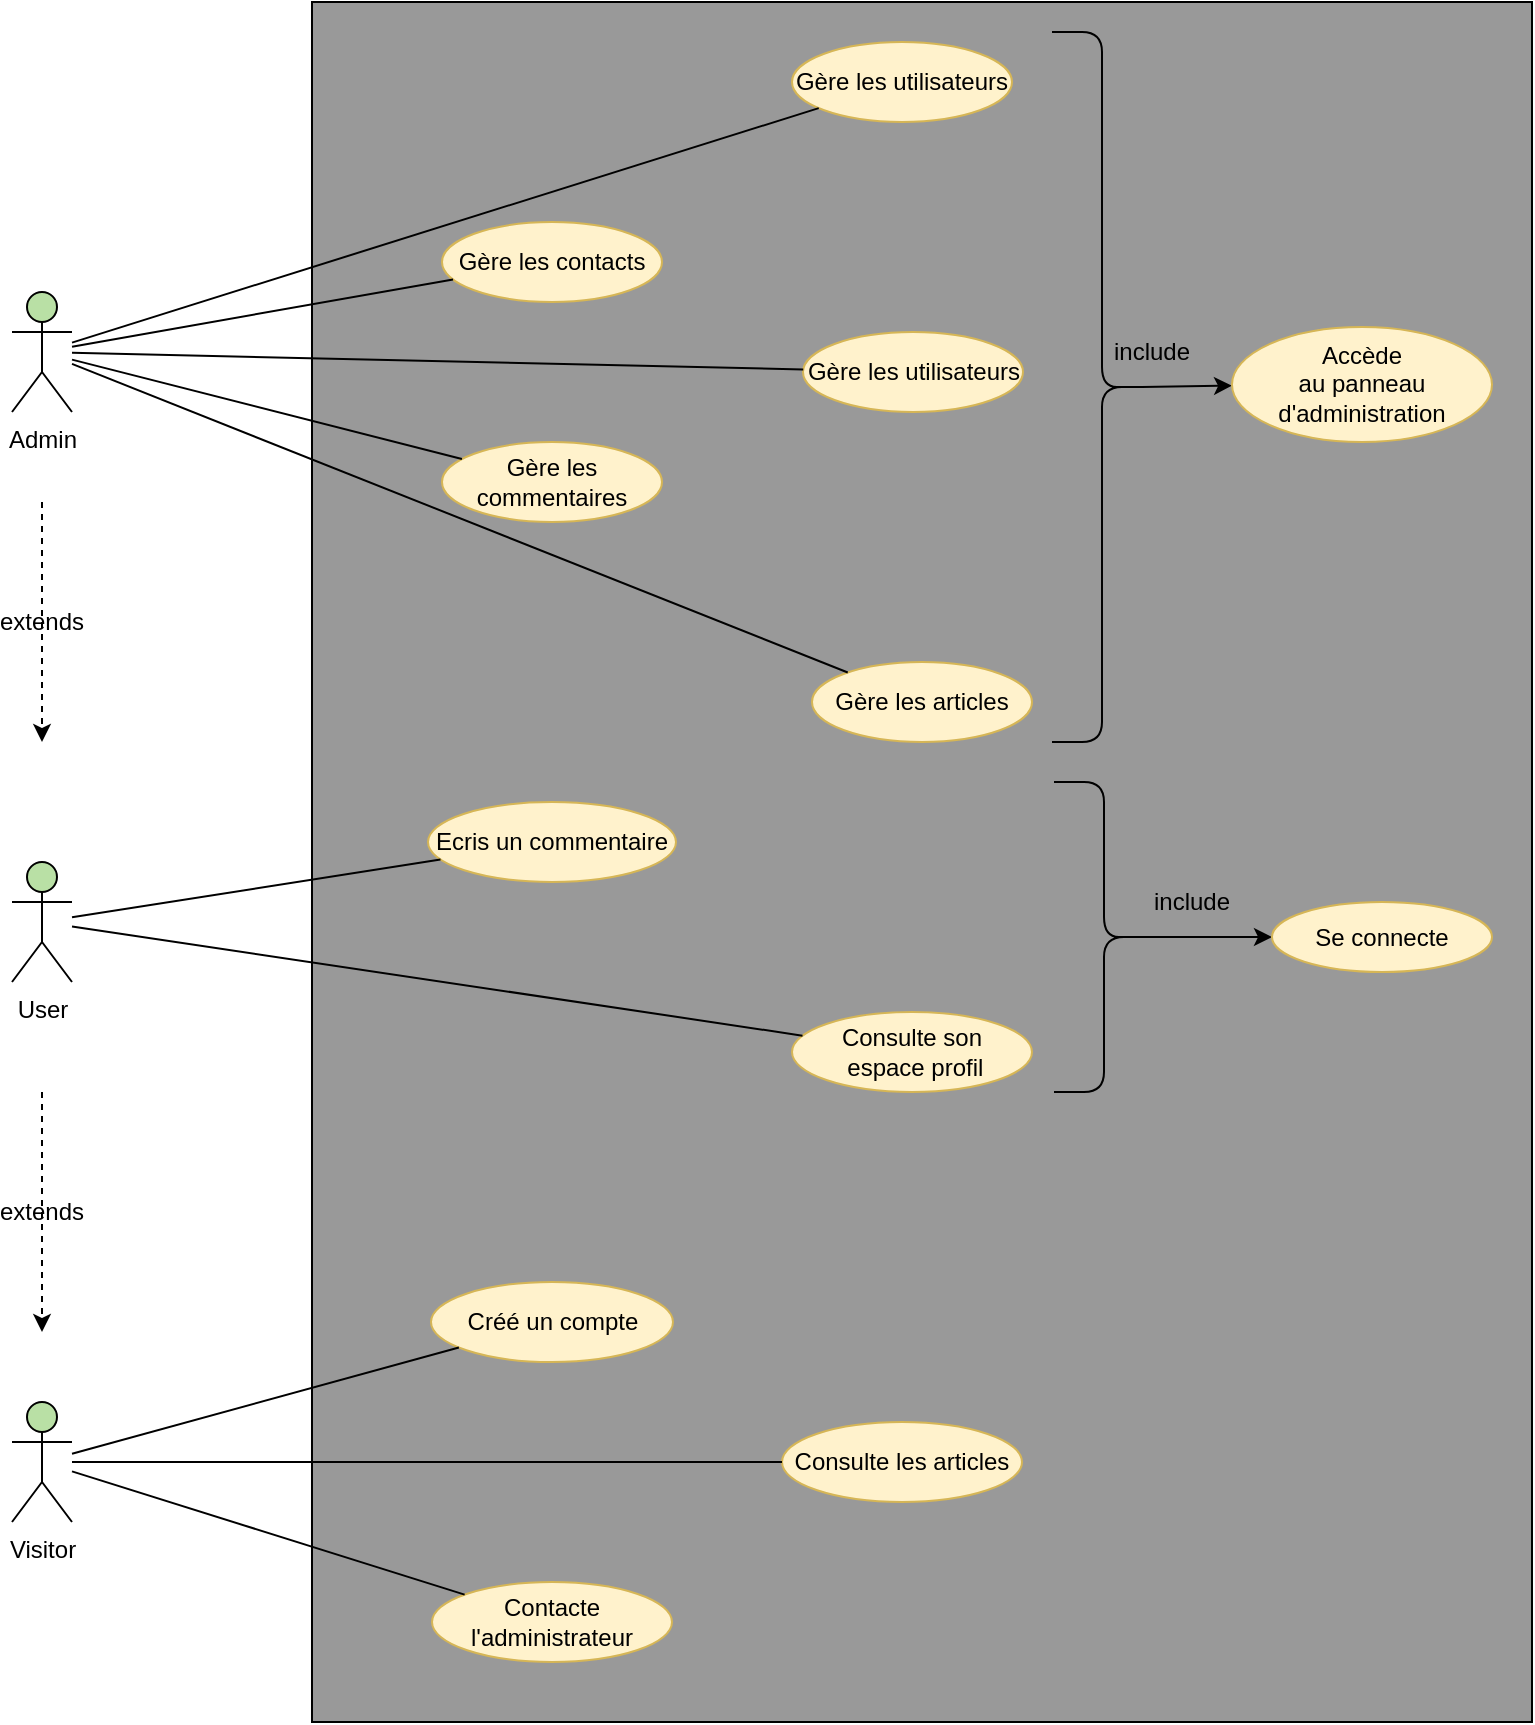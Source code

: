 <mxfile version="13.0.3" type="device"><diagram id="zZrbhSqcrDpQhGq3wGrU" name="Page-1"><mxGraphModel dx="1086" dy="806" grid="1" gridSize="10" guides="1" tooltips="1" connect="1" arrows="1" fold="1" page="1" pageScale="1" pageWidth="827" pageHeight="1169" math="0" shadow="0"><root><mxCell id="0"/><mxCell id="1" parent="0"/><mxCell id="SnurV5FOQA9wHaOo7EKo-1" value="" style="rounded=0;whiteSpace=wrap;html=1;fillColor=#999999;" parent="1" vertex="1"><mxGeometry x="210" y="40" width="610" height="860" as="geometry"/></mxCell><mxCell id="SnurV5FOQA9wHaOo7EKo-3" value="Gère les articles" style="ellipse;whiteSpace=wrap;html=1;fillColor=#fff2cc;strokeColor=#d6b656;" parent="1" vertex="1"><mxGeometry x="460" y="370" width="110" height="40" as="geometry"/></mxCell><mxCell id="SnurV5FOQA9wHaOo7EKo-8" value="" style="endArrow=none;html=1;" parent="1" source="jI44pFs70pPbTSOZPMde-3" target="SnurV5FOQA9wHaOo7EKo-3" edge="1"><mxGeometry width="50" height="50" relative="1" as="geometry"><mxPoint x="90" y="180" as="sourcePoint"/><mxPoint x="160" y="150" as="targetPoint"/></mxGeometry></mxCell><mxCell id="jI44pFs70pPbTSOZPMde-3" value="Admin" style="shape=umlActor;verticalLabelPosition=bottom;labelBackgroundColor=#ffffff;verticalAlign=top;html=1;outlineConnect=0;fillColor=#B9E0A5;" parent="1" vertex="1"><mxGeometry x="60" y="185" width="30" height="60" as="geometry"/></mxCell><mxCell id="Sl9vRcVVT6XS8tVJoFEk-1" value="User" style="shape=umlActor;verticalLabelPosition=bottom;labelBackgroundColor=#ffffff;verticalAlign=top;html=1;outlineConnect=0;fillColor=#B9E0A5;" vertex="1" parent="1"><mxGeometry x="60" y="470" width="30" height="60" as="geometry"/></mxCell><mxCell id="Sl9vRcVVT6XS8tVJoFEk-2" value="Visitor" style="shape=umlActor;verticalLabelPosition=bottom;labelBackgroundColor=#ffffff;verticalAlign=top;html=1;outlineConnect=0;fillColor=#B9E0A5;" vertex="1" parent="1"><mxGeometry x="60" y="740" width="30" height="60" as="geometry"/></mxCell><mxCell id="Sl9vRcVVT6XS8tVJoFEk-3" value="Consulte les articles" style="ellipse;whiteSpace=wrap;html=1;fillColor=#fff2cc;strokeColor=#d6b656;" vertex="1" parent="1"><mxGeometry x="445" y="750" width="120" height="40" as="geometry"/></mxCell><mxCell id="Sl9vRcVVT6XS8tVJoFEk-4" value="Contacte l'administrateur" style="ellipse;whiteSpace=wrap;html=1;fillColor=#fff2cc;strokeColor=#d6b656;" vertex="1" parent="1"><mxGeometry x="270" y="830" width="120" height="40" as="geometry"/></mxCell><mxCell id="Sl9vRcVVT6XS8tVJoFEk-5" value="Créé un compte" style="ellipse;whiteSpace=wrap;html=1;fillColor=#fff2cc;strokeColor=#d6b656;" vertex="1" parent="1"><mxGeometry x="269.5" y="680" width="121" height="40" as="geometry"/></mxCell><mxCell id="Sl9vRcVVT6XS8tVJoFEk-6" value="" style="endArrow=none;html=1;" edge="1" parent="1" source="Sl9vRcVVT6XS8tVJoFEk-2" target="Sl9vRcVVT6XS8tVJoFEk-3"><mxGeometry width="50" height="50" relative="1" as="geometry"><mxPoint x="150" y="1000" as="sourcePoint"/><mxPoint x="200" y="950" as="targetPoint"/></mxGeometry></mxCell><mxCell id="Sl9vRcVVT6XS8tVJoFEk-7" value="" style="endArrow=none;html=1;" edge="1" parent="1" source="Sl9vRcVVT6XS8tVJoFEk-2" target="Sl9vRcVVT6XS8tVJoFEk-4"><mxGeometry width="50" height="50" relative="1" as="geometry"><mxPoint x="110" y="1041.398" as="sourcePoint"/><mxPoint x="343.848" y="907.291" as="targetPoint"/></mxGeometry></mxCell><mxCell id="Sl9vRcVVT6XS8tVJoFEk-8" value="" style="endArrow=none;html=1;" edge="1" parent="1" source="Sl9vRcVVT6XS8tVJoFEk-2" target="Sl9vRcVVT6XS8tVJoFEk-5"><mxGeometry width="50" height="50" relative="1" as="geometry"><mxPoint x="120" y="1051.398" as="sourcePoint"/><mxPoint x="353.848" y="917.291" as="targetPoint"/></mxGeometry></mxCell><mxCell id="Sl9vRcVVT6XS8tVJoFEk-11" value="Ecris un commentaire" style="ellipse;whiteSpace=wrap;html=1;fillColor=#fff2cc;strokeColor=#d6b656;" vertex="1" parent="1"><mxGeometry x="268" y="440" width="124" height="40" as="geometry"/></mxCell><mxCell id="Sl9vRcVVT6XS8tVJoFEk-12" value="Consulte son&lt;br&gt;&amp;nbsp;espace profil" style="ellipse;whiteSpace=wrap;html=1;fillColor=#fff2cc;strokeColor=#d6b656;" vertex="1" parent="1"><mxGeometry x="450" y="545" width="120" height="40" as="geometry"/></mxCell><mxCell id="Sl9vRcVVT6XS8tVJoFEk-13" value="" style="endArrow=none;html=1;" edge="1" parent="1" source="Sl9vRcVVT6XS8tVJoFEk-1" target="Sl9vRcVVT6XS8tVJoFEk-12"><mxGeometry width="50" height="50" relative="1" as="geometry"><mxPoint x="100" y="691.15" as="sourcePoint"/><mxPoint x="394.485" y="517.413" as="targetPoint"/></mxGeometry></mxCell><mxCell id="Sl9vRcVVT6XS8tVJoFEk-14" value="" style="endArrow=none;html=1;" edge="1" parent="1" source="Sl9vRcVVT6XS8tVJoFEk-1" target="Sl9vRcVVT6XS8tVJoFEk-11"><mxGeometry width="50" height="50" relative="1" as="geometry"><mxPoint x="110" y="701.15" as="sourcePoint"/><mxPoint x="404.485" y="527.413" as="targetPoint"/></mxGeometry></mxCell><mxCell id="Sl9vRcVVT6XS8tVJoFEk-15" value="Gère les commentaires" style="ellipse;whiteSpace=wrap;html=1;fillColor=#fff2cc;strokeColor=#d6b656;" vertex="1" parent="1"><mxGeometry x="275" y="260" width="110" height="40" as="geometry"/></mxCell><mxCell id="Sl9vRcVVT6XS8tVJoFEk-16" value="Gère les utilisateurs" style="ellipse;whiteSpace=wrap;html=1;fillColor=#fff2cc;strokeColor=#d6b656;" vertex="1" parent="1"><mxGeometry x="450" y="60" width="110" height="40" as="geometry"/></mxCell><mxCell id="Sl9vRcVVT6XS8tVJoFEk-17" value="" style="endArrow=none;html=1;" edge="1" parent="1" source="jI44pFs70pPbTSOZPMde-3" target="Sl9vRcVVT6XS8tVJoFEk-16"><mxGeometry width="50" height="50" relative="1" as="geometry"><mxPoint x="100" y="229.305" as="sourcePoint"/><mxPoint x="477.347" y="337.6" as="targetPoint"/></mxGeometry></mxCell><mxCell id="Sl9vRcVVT6XS8tVJoFEk-18" value="" style="endArrow=none;html=1;" edge="1" parent="1" source="jI44pFs70pPbTSOZPMde-3" target="Sl9vRcVVT6XS8tVJoFEk-15"><mxGeometry width="50" height="50" relative="1" as="geometry"><mxPoint x="110" y="239.305" as="sourcePoint"/><mxPoint x="487.347" y="347.6" as="targetPoint"/></mxGeometry></mxCell><mxCell id="Sl9vRcVVT6XS8tVJoFEk-19" value="Gère les contacts" style="ellipse;whiteSpace=wrap;html=1;fillColor=#fff2cc;strokeColor=#d6b656;" vertex="1" parent="1"><mxGeometry x="275" y="150" width="110" height="40" as="geometry"/></mxCell><mxCell id="Sl9vRcVVT6XS8tVJoFEk-20" value="" style="endArrow=none;html=1;" edge="1" parent="1" source="jI44pFs70pPbTSOZPMde-3" target="Sl9vRcVVT6XS8tVJoFEk-19"><mxGeometry width="50" height="50" relative="1" as="geometry"><mxPoint x="100" y="228.824" as="sourcePoint"/><mxPoint x="294.963" y="278.52" as="targetPoint"/></mxGeometry></mxCell><mxCell id="Sl9vRcVVT6XS8tVJoFEk-21" value="Gère les utilisateurs" style="ellipse;whiteSpace=wrap;html=1;fillColor=#fff2cc;strokeColor=#d6b656;" vertex="1" parent="1"><mxGeometry x="455.5" y="205" width="110" height="40" as="geometry"/></mxCell><mxCell id="Sl9vRcVVT6XS8tVJoFEk-22" value="" style="endArrow=classic;html=1;dashed=1;" edge="1" parent="1"><mxGeometry width="50" height="50" relative="1" as="geometry"><mxPoint x="75" y="585" as="sourcePoint"/><mxPoint x="75" y="705" as="targetPoint"/></mxGeometry></mxCell><mxCell id="Sl9vRcVVT6XS8tVJoFEk-23" value="extends" style="text;html=1;strokeColor=none;fillColor=none;align=center;verticalAlign=middle;whiteSpace=wrap;rounded=0;" vertex="1" parent="1"><mxGeometry x="55" y="635" width="40" height="20" as="geometry"/></mxCell><mxCell id="Sl9vRcVVT6XS8tVJoFEk-24" value="" style="endArrow=classic;html=1;dashed=1;" edge="1" parent="1"><mxGeometry width="50" height="50" relative="1" as="geometry"><mxPoint x="75" y="290" as="sourcePoint"/><mxPoint x="75" y="410" as="targetPoint"/></mxGeometry></mxCell><mxCell id="Sl9vRcVVT6XS8tVJoFEk-25" value="extends" style="text;html=1;strokeColor=none;fillColor=none;align=center;verticalAlign=middle;whiteSpace=wrap;rounded=0;" vertex="1" parent="1"><mxGeometry x="55" y="340" width="40" height="20" as="geometry"/></mxCell><mxCell id="Sl9vRcVVT6XS8tVJoFEk-26" value="" style="endArrow=none;html=1;" edge="1" parent="1" source="Sl9vRcVVT6XS8tVJoFEk-21" target="jI44pFs70pPbTSOZPMde-3"><mxGeometry width="50" height="50" relative="1" as="geometry"><mxPoint x="420" y="410" as="sourcePoint"/><mxPoint x="470" y="360" as="targetPoint"/></mxGeometry></mxCell><mxCell id="Sl9vRcVVT6XS8tVJoFEk-27" value="" style="shape=curlyBracket;whiteSpace=wrap;html=1;rounded=1;rotation=-180;" vertex="1" parent="1"><mxGeometry x="580" y="55" width="50" height="355" as="geometry"/></mxCell><mxCell id="Sl9vRcVVT6XS8tVJoFEk-28" value="" style="endArrow=classic;html=1;exitX=0.1;exitY=0.5;exitDx=0;exitDy=0;exitPerimeter=0;" edge="1" parent="1" source="Sl9vRcVVT6XS8tVJoFEk-27" target="Sl9vRcVVT6XS8tVJoFEk-33"><mxGeometry width="50" height="50" relative="1" as="geometry"><mxPoint x="620" y="260" as="sourcePoint"/><mxPoint x="650" y="233" as="targetPoint"/></mxGeometry></mxCell><mxCell id="Sl9vRcVVT6XS8tVJoFEk-29" value="include" style="text;html=1;strokeColor=none;fillColor=none;align=center;verticalAlign=middle;whiteSpace=wrap;rounded=0;" vertex="1" parent="1"><mxGeometry x="610" y="205" width="40" height="20" as="geometry"/></mxCell><mxCell id="Sl9vRcVVT6XS8tVJoFEk-30" value="" style="shape=curlyBracket;whiteSpace=wrap;html=1;rounded=1;rotation=-180;" vertex="1" parent="1"><mxGeometry x="581" y="430" width="50" height="155" as="geometry"/></mxCell><mxCell id="Sl9vRcVVT6XS8tVJoFEk-31" value="" style="endArrow=classic;html=1;exitX=0.1;exitY=0.5;exitDx=0;exitDy=0;exitPerimeter=0;" edge="1" parent="1" source="Sl9vRcVVT6XS8tVJoFEk-30" target="Sl9vRcVVT6XS8tVJoFEk-34"><mxGeometry width="50" height="50" relative="1" as="geometry"><mxPoint x="690" y="500" as="sourcePoint"/><mxPoint x="720" y="473" as="targetPoint"/></mxGeometry></mxCell><mxCell id="Sl9vRcVVT6XS8tVJoFEk-32" value="include" style="text;html=1;strokeColor=none;fillColor=none;align=center;verticalAlign=middle;whiteSpace=wrap;rounded=0;" vertex="1" parent="1"><mxGeometry x="630" y="480" width="40" height="20" as="geometry"/></mxCell><mxCell id="Sl9vRcVVT6XS8tVJoFEk-33" value="Accède &lt;br&gt;au panneau d'administration" style="ellipse;whiteSpace=wrap;html=1;fillColor=#fff2cc;strokeColor=#d6b656;" vertex="1" parent="1"><mxGeometry x="670" y="202.5" width="130" height="57.5" as="geometry"/></mxCell><mxCell id="Sl9vRcVVT6XS8tVJoFEk-34" value="Se connecte" style="ellipse;whiteSpace=wrap;html=1;fillColor=#fff2cc;strokeColor=#d6b656;" vertex="1" parent="1"><mxGeometry x="690" y="490" width="110" height="35" as="geometry"/></mxCell></root></mxGraphModel></diagram></mxfile>